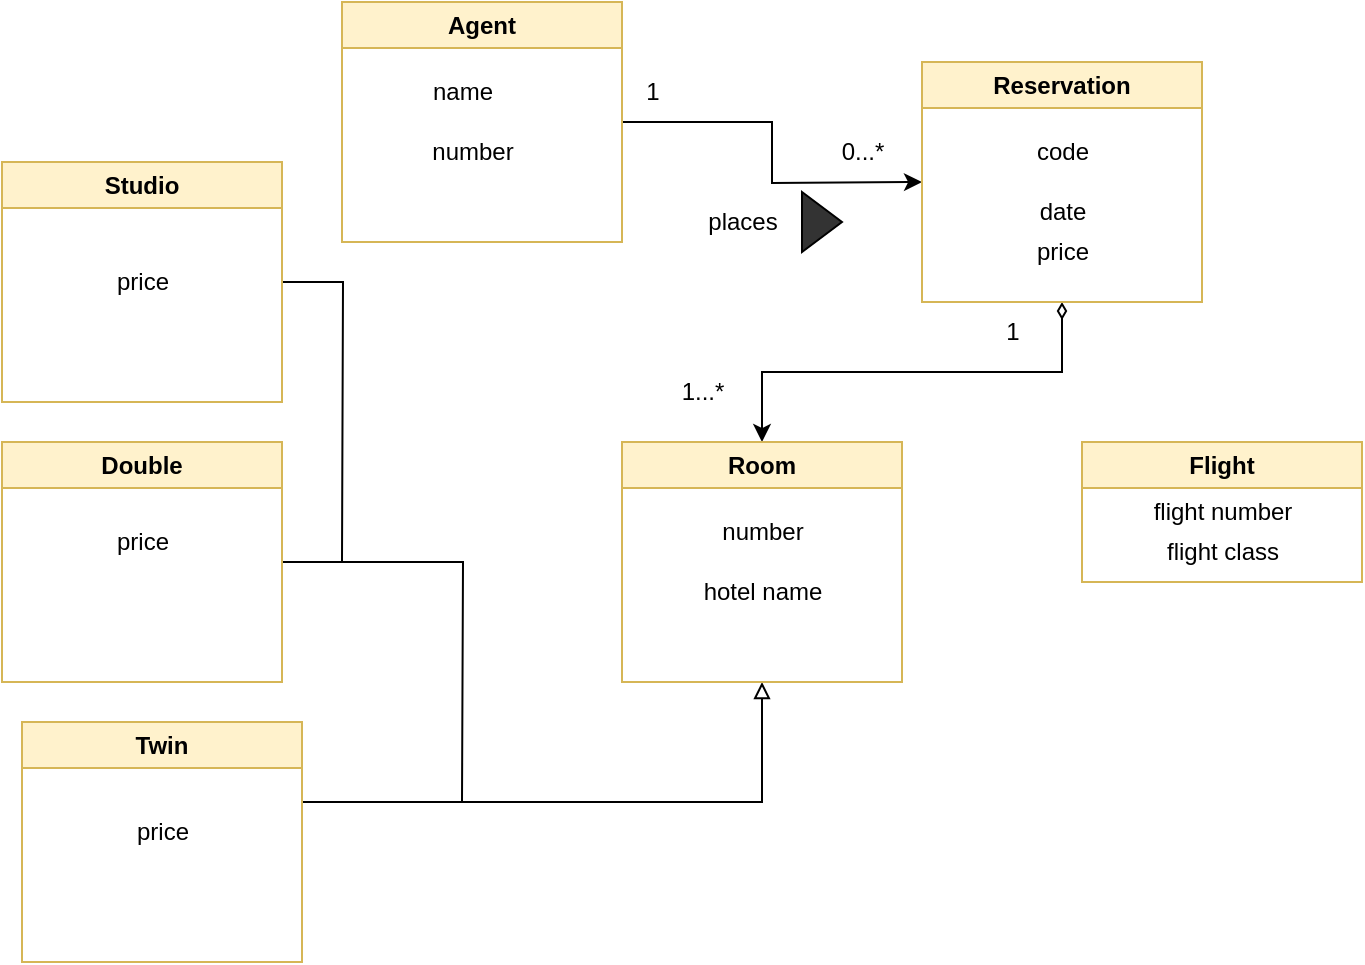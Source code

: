 <mxfile version="21.1.7" type="github">
  <diagram id="C5RBs43oDa-KdzZeNtuy" name="Page-1">
    <mxGraphModel dx="838" dy="597" grid="1" gridSize="10" guides="1" tooltips="1" connect="1" arrows="1" fold="1" page="1" pageScale="1" pageWidth="827" pageHeight="1169" math="0" shadow="0">
      <root>
        <mxCell id="WIyWlLk6GJQsqaUBKTNV-0" />
        <mxCell id="WIyWlLk6GJQsqaUBKTNV-1" parent="WIyWlLk6GJQsqaUBKTNV-0" />
        <mxCell id="3mv8zWbGxLvad9xvJV-8-19" style="edgeStyle=orthogonalEdgeStyle;rounded=0;orthogonalLoop=1;jettySize=auto;html=1;exitX=1;exitY=0.5;exitDx=0;exitDy=0;" parent="WIyWlLk6GJQsqaUBKTNV-1" source="3mv8zWbGxLvad9xvJV-8-0" edge="1">
          <mxGeometry relative="1" as="geometry">
            <mxPoint x="480" y="170" as="targetPoint" />
          </mxGeometry>
        </mxCell>
        <mxCell id="3mv8zWbGxLvad9xvJV-8-0" value="Agent" style="swimlane;whiteSpace=wrap;html=1;startSize=23;fillColor=#fff2cc;strokeColor=#d6b656;" parent="WIyWlLk6GJQsqaUBKTNV-1" vertex="1">
          <mxGeometry x="190" y="80" width="140" height="120" as="geometry">
            <mxRectangle x="310" y="210" width="100" height="30" as="alternateBounds" />
          </mxGeometry>
        </mxCell>
        <mxCell id="3mv8zWbGxLvad9xvJV-8-4" value="number" style="text;html=1;align=center;verticalAlign=middle;resizable=0;points=[];autosize=1;strokeColor=none;fillColor=none;" parent="3mv8zWbGxLvad9xvJV-8-0" vertex="1">
          <mxGeometry x="35" y="60" width="60" height="30" as="geometry" />
        </mxCell>
        <mxCell id="3mv8zWbGxLvad9xvJV-8-5" value="name" style="text;html=1;align=center;verticalAlign=middle;resizable=0;points=[];autosize=1;strokeColor=none;fillColor=none;" parent="3mv8zWbGxLvad9xvJV-8-0" vertex="1">
          <mxGeometry x="35" y="30" width="50" height="30" as="geometry" />
        </mxCell>
        <mxCell id="3mv8zWbGxLvad9xvJV-8-27" style="edgeStyle=orthogonalEdgeStyle;rounded=0;orthogonalLoop=1;jettySize=auto;html=1;exitX=0.5;exitY=1;exitDx=0;exitDy=0;entryX=0.5;entryY=0;entryDx=0;entryDy=0;startArrow=diamondThin;startFill=0;sourcePerimeterSpacing=7;" parent="WIyWlLk6GJQsqaUBKTNV-1" source="3mv8zWbGxLvad9xvJV-8-1" target="3mv8zWbGxLvad9xvJV-8-11" edge="1">
          <mxGeometry relative="1" as="geometry">
            <Array as="points">
              <mxPoint x="550" y="265" />
              <mxPoint x="400" y="265" />
            </Array>
          </mxGeometry>
        </mxCell>
        <mxCell id="3mv8zWbGxLvad9xvJV-8-1" value="Reservation" style="swimlane;whiteSpace=wrap;html=1;fillColor=#fff2cc;strokeColor=#d6b656;" parent="WIyWlLk6GJQsqaUBKTNV-1" vertex="1">
          <mxGeometry x="480" y="110" width="140" height="120" as="geometry">
            <mxRectangle x="480" y="120" width="70" height="30" as="alternateBounds" />
          </mxGeometry>
        </mxCell>
        <mxCell id="3mv8zWbGxLvad9xvJV-8-6" value="code" style="text;html=1;align=center;verticalAlign=middle;resizable=0;points=[];autosize=1;strokeColor=none;fillColor=none;" parent="3mv8zWbGxLvad9xvJV-8-1" vertex="1">
          <mxGeometry x="45" y="30" width="50" height="30" as="geometry" />
        </mxCell>
        <mxCell id="3mv8zWbGxLvad9xvJV-8-9" value="date" style="text;html=1;align=center;verticalAlign=middle;resizable=0;points=[];autosize=1;strokeColor=none;fillColor=none;" parent="3mv8zWbGxLvad9xvJV-8-1" vertex="1">
          <mxGeometry x="45" y="60" width="50" height="30" as="geometry" />
        </mxCell>
        <mxCell id="3mv8zWbGxLvad9xvJV-8-13" value="price" style="text;html=1;align=center;verticalAlign=middle;resizable=0;points=[];autosize=1;strokeColor=none;fillColor=none;" parent="3mv8zWbGxLvad9xvJV-8-1" vertex="1">
          <mxGeometry x="45" y="80" width="50" height="30" as="geometry" />
        </mxCell>
        <mxCell id="3mv8zWbGxLvad9xvJV-8-25" style="edgeStyle=orthogonalEdgeStyle;rounded=0;orthogonalLoop=1;jettySize=auto;html=1;exitX=1;exitY=0.5;exitDx=0;exitDy=0;entryX=0.5;entryY=1;entryDx=0;entryDy=0;endArrow=block;endFill=0;" parent="WIyWlLk6GJQsqaUBKTNV-1" source="3mv8zWbGxLvad9xvJV-8-2" target="3mv8zWbGxLvad9xvJV-8-11" edge="1">
          <mxGeometry relative="1" as="geometry">
            <Array as="points">
              <mxPoint x="170" y="480" />
              <mxPoint x="400" y="480" />
            </Array>
          </mxGeometry>
        </mxCell>
        <mxCell id="3mv8zWbGxLvad9xvJV-8-2" value="Twin" style="swimlane;whiteSpace=wrap;html=1;fillColor=#fff2cc;strokeColor=#d6b656;" parent="WIyWlLk6GJQsqaUBKTNV-1" vertex="1">
          <mxGeometry x="30" y="440" width="140" height="120" as="geometry">
            <mxRectangle x="310" y="370" width="70" height="30" as="alternateBounds" />
          </mxGeometry>
        </mxCell>
        <mxCell id="3mv8zWbGxLvad9xvJV-8-17" value="price" style="text;html=1;align=center;verticalAlign=middle;resizable=0;points=[];autosize=1;strokeColor=none;fillColor=none;" parent="3mv8zWbGxLvad9xvJV-8-2" vertex="1">
          <mxGeometry x="45" y="40" width="50" height="30" as="geometry" />
        </mxCell>
        <mxCell id="2R_oaOz17dlDIktkUFPh-0" style="edgeStyle=orthogonalEdgeStyle;rounded=0;orthogonalLoop=1;jettySize=auto;html=1;exitX=1;exitY=0.5;exitDx=0;exitDy=0;endArrow=none;endFill=0;" edge="1" parent="WIyWlLk6GJQsqaUBKTNV-1" source="3mv8zWbGxLvad9xvJV-8-3">
          <mxGeometry relative="1" as="geometry">
            <mxPoint x="250" y="480" as="targetPoint" />
          </mxGeometry>
        </mxCell>
        <mxCell id="3mv8zWbGxLvad9xvJV-8-3" value="Double" style="swimlane;whiteSpace=wrap;html=1;fillColor=#fff2cc;strokeColor=#d6b656;" parent="WIyWlLk6GJQsqaUBKTNV-1" vertex="1">
          <mxGeometry x="20" y="300" width="140" height="120" as="geometry" />
        </mxCell>
        <mxCell id="3mv8zWbGxLvad9xvJV-8-11" value="Room" style="swimlane;whiteSpace=wrap;html=1;fillColor=#fff2cc;strokeColor=#d6b656;" parent="WIyWlLk6GJQsqaUBKTNV-1" vertex="1">
          <mxGeometry x="330" y="300" width="140" height="120" as="geometry" />
        </mxCell>
        <mxCell id="3mv8zWbGxLvad9xvJV-8-14" value="number" style="text;html=1;align=center;verticalAlign=middle;resizable=0;points=[];autosize=1;strokeColor=none;fillColor=none;" parent="3mv8zWbGxLvad9xvJV-8-11" vertex="1">
          <mxGeometry x="40" y="30" width="60" height="30" as="geometry" />
        </mxCell>
        <mxCell id="2R_oaOz17dlDIktkUFPh-10" value="hotel name&lt;br&gt;" style="text;html=1;align=center;verticalAlign=middle;resizable=0;points=[];autosize=1;strokeColor=none;fillColor=none;" vertex="1" parent="3mv8zWbGxLvad9xvJV-8-11">
          <mxGeometry x="30" y="60" width="80" height="30" as="geometry" />
        </mxCell>
        <mxCell id="3mv8zWbGxLvad9xvJV-8-20" value="1" style="text;html=1;align=center;verticalAlign=middle;resizable=0;points=[];autosize=1;strokeColor=none;fillColor=none;" parent="WIyWlLk6GJQsqaUBKTNV-1" vertex="1">
          <mxGeometry x="330" y="110" width="30" height="30" as="geometry" />
        </mxCell>
        <mxCell id="3mv8zWbGxLvad9xvJV-8-21" value="0...*" style="text;html=1;align=center;verticalAlign=middle;resizable=0;points=[];autosize=1;strokeColor=none;fillColor=none;" parent="WIyWlLk6GJQsqaUBKTNV-1" vertex="1">
          <mxGeometry x="430" y="140" width="40" height="30" as="geometry" />
        </mxCell>
        <mxCell id="3mv8zWbGxLvad9xvJV-8-22" value="" style="triangle;whiteSpace=wrap;html=1;fillColor=#333333;" parent="WIyWlLk6GJQsqaUBKTNV-1" vertex="1">
          <mxGeometry x="420" y="175" width="20" height="30" as="geometry" />
        </mxCell>
        <mxCell id="3mv8zWbGxLvad9xvJV-8-23" value="places" style="text;html=1;align=center;verticalAlign=middle;resizable=0;points=[];autosize=1;strokeColor=none;fillColor=none;" parent="WIyWlLk6GJQsqaUBKTNV-1" vertex="1">
          <mxGeometry x="360" y="175" width="60" height="30" as="geometry" />
        </mxCell>
        <mxCell id="3mv8zWbGxLvad9xvJV-8-29" value="price" style="text;html=1;align=center;verticalAlign=middle;resizable=0;points=[];autosize=1;strokeColor=none;fillColor=none;" parent="WIyWlLk6GJQsqaUBKTNV-1" vertex="1">
          <mxGeometry x="65" y="335" width="50" height="30" as="geometry" />
        </mxCell>
        <mxCell id="3mv8zWbGxLvad9xvJV-8-30" value="1" style="text;html=1;align=center;verticalAlign=middle;resizable=0;points=[];autosize=1;strokeColor=none;fillColor=none;" parent="WIyWlLk6GJQsqaUBKTNV-1" vertex="1">
          <mxGeometry x="510" y="230" width="30" height="30" as="geometry" />
        </mxCell>
        <mxCell id="3mv8zWbGxLvad9xvJV-8-31" value="1...*" style="text;html=1;align=center;verticalAlign=middle;resizable=0;points=[];autosize=1;strokeColor=none;fillColor=none;" parent="WIyWlLk6GJQsqaUBKTNV-1" vertex="1">
          <mxGeometry x="350" y="260" width="40" height="30" as="geometry" />
        </mxCell>
        <mxCell id="2R_oaOz17dlDIktkUFPh-3" style="edgeStyle=orthogonalEdgeStyle;rounded=0;orthogonalLoop=1;jettySize=auto;html=1;exitX=1;exitY=0.5;exitDx=0;exitDy=0;endArrow=none;endFill=0;" edge="1" parent="WIyWlLk6GJQsqaUBKTNV-1" source="2R_oaOz17dlDIktkUFPh-1">
          <mxGeometry relative="1" as="geometry">
            <mxPoint x="190" y="360" as="targetPoint" />
          </mxGeometry>
        </mxCell>
        <mxCell id="2R_oaOz17dlDIktkUFPh-1" value="Studio" style="swimlane;whiteSpace=wrap;html=1;fillColor=#fff2cc;strokeColor=#d6b656;" vertex="1" parent="WIyWlLk6GJQsqaUBKTNV-1">
          <mxGeometry x="20" y="160" width="140" height="120" as="geometry" />
        </mxCell>
        <mxCell id="2R_oaOz17dlDIktkUFPh-2" value="price" style="text;html=1;align=center;verticalAlign=middle;resizable=0;points=[];autosize=1;strokeColor=none;fillColor=none;" vertex="1" parent="2R_oaOz17dlDIktkUFPh-1">
          <mxGeometry x="45" y="45" width="50" height="30" as="geometry" />
        </mxCell>
        <mxCell id="2R_oaOz17dlDIktkUFPh-4" value="Flight" style="swimlane;whiteSpace=wrap;html=1;fillColor=#fff2cc;strokeColor=#d6b656;" vertex="1" parent="WIyWlLk6GJQsqaUBKTNV-1">
          <mxGeometry x="560" y="300" width="140" height="70" as="geometry">
            <mxRectangle x="480" y="120" width="70" height="30" as="alternateBounds" />
          </mxGeometry>
        </mxCell>
        <mxCell id="2R_oaOz17dlDIktkUFPh-5" value="flight number" style="text;html=1;align=center;verticalAlign=middle;resizable=0;points=[];autosize=1;strokeColor=none;fillColor=none;" vertex="1" parent="2R_oaOz17dlDIktkUFPh-4">
          <mxGeometry x="25" y="20" width="90" height="30" as="geometry" />
        </mxCell>
        <mxCell id="2R_oaOz17dlDIktkUFPh-6" value="flight class" style="text;html=1;align=center;verticalAlign=middle;resizable=0;points=[];autosize=1;strokeColor=none;fillColor=none;" vertex="1" parent="2R_oaOz17dlDIktkUFPh-4">
          <mxGeometry x="30" y="40" width="80" height="30" as="geometry" />
        </mxCell>
      </root>
    </mxGraphModel>
  </diagram>
</mxfile>
